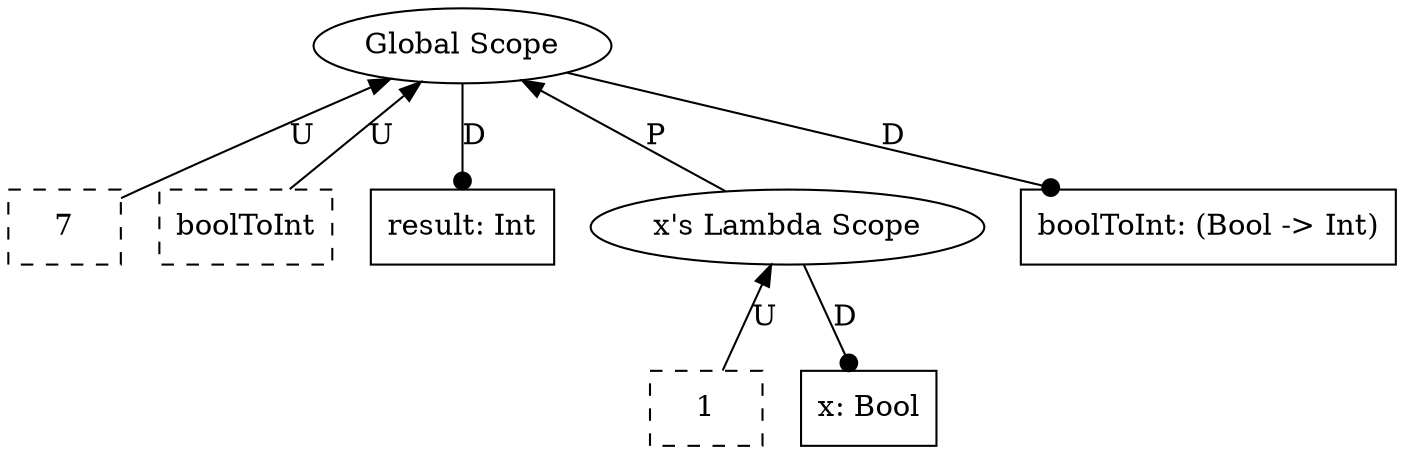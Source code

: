 graph {
    7 [label=7
      ,shape=box
      ,style=dashed];
    6 [label=boolToInt
      ,shape=box
      ,style=dashed];
    5 [label="result: Int"
      ,shape=box];
    4 [label=1
      ,shape=box
      ,style=dashed];
    3 [label="x: Bool",shape=box];
    2 [label="x's Lambda Scope"
      ,shape=ellipse];
    1 [label="boolToInt: (Bool -> Int)"
      ,shape=box];
    0 [label="Global Scope"
      ,shape=ellipse];
    0 -- 7 [label=U,dir=back];
    0 -- 6 [label=U,dir=back];
    0 -- 5 [label=D
           ,dir=forward
           ,arrowhead=dot];
    2 -- 4 [label=U,dir=back];
    2 -- 3 [label=D
           ,dir=forward
           ,arrowhead=dot];
    0 -- 2 [label=P,dir=back];
    0 -- 1 [label=D
           ,dir=forward
           ,arrowhead=dot];
}
